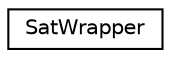 digraph "Graphical Class Hierarchy"
{
 // LATEX_PDF_SIZE
  edge [fontname="Helvetica",fontsize="10",labelfontname="Helvetica",labelfontsize="10"];
  node [fontname="Helvetica",fontsize="10",shape=record];
  rankdir="LR";
  Node0 [label="SatWrapper",height=0.2,width=0.4,color="black", fillcolor="white", style="filled",URL="$classoperations__research_1_1bop_1_1_sat_wrapper.html",tooltip=" "];
}
